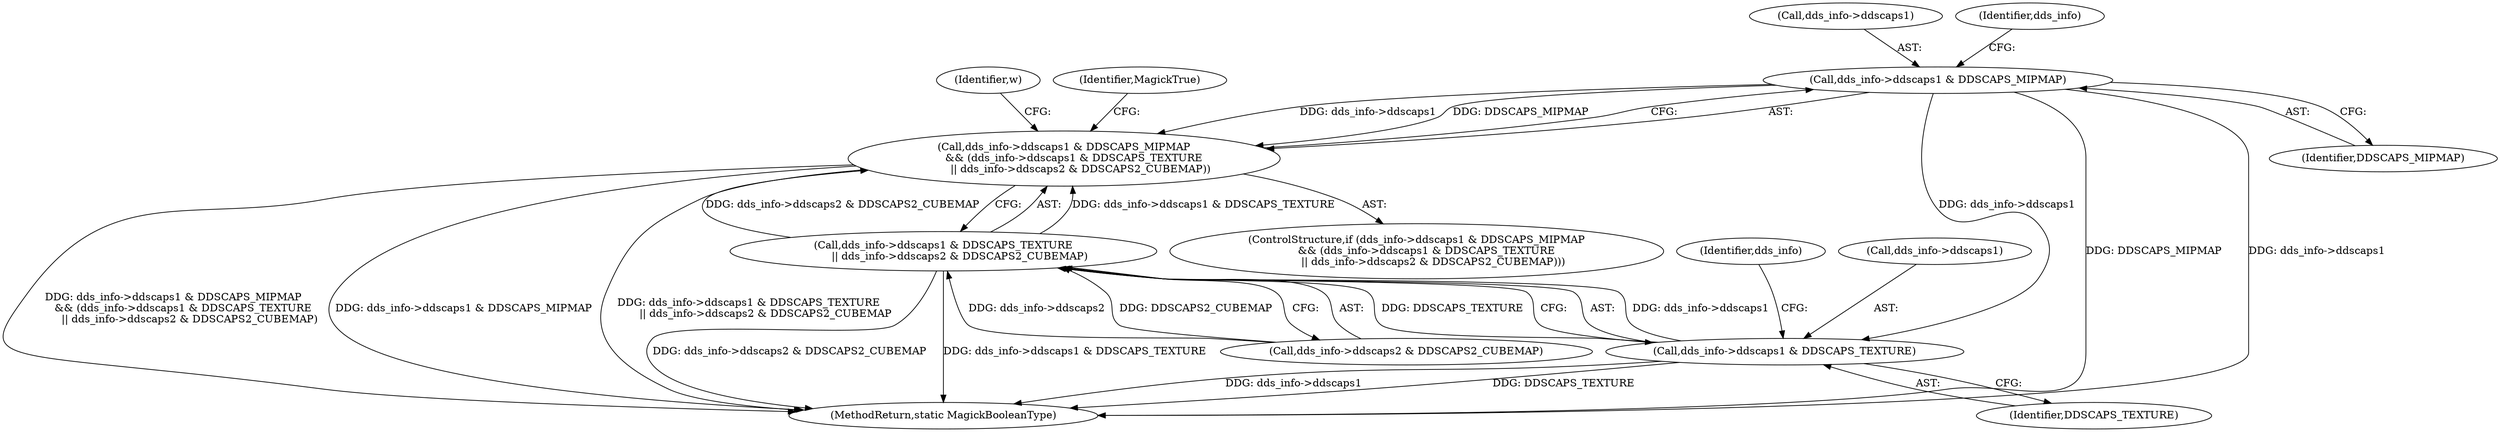 digraph "0_ImageMagick_3ab016764c7f787829d9065440d86f5609765110@pointer" {
"1000129" [label="(Call,dds_info->ddscaps1 & DDSCAPS_MIPMAP)"];
"1000128" [label="(Call,dds_info->ddscaps1 & DDSCAPS_MIPMAP\n      && (dds_info->ddscaps1 & DDSCAPS_TEXTURE\n          || dds_info->ddscaps2 & DDSCAPS2_CUBEMAP))"];
"1000135" [label="(Call,dds_info->ddscaps1 & DDSCAPS_TEXTURE)"];
"1000134" [label="(Call,dds_info->ddscaps1 & DDSCAPS_TEXTURE\n          || dds_info->ddscaps2 & DDSCAPS2_CUBEMAP)"];
"1000130" [label="(Call,dds_info->ddscaps1)"];
"1000133" [label="(Identifier,DDSCAPS_MIPMAP)"];
"1000203" [label="(MethodReturn,static MagickBooleanType)"];
"1000134" [label="(Call,dds_info->ddscaps1 & DDSCAPS_TEXTURE\n          || dds_info->ddscaps2 & DDSCAPS2_CUBEMAP)"];
"1000135" [label="(Call,dds_info->ddscaps1 & DDSCAPS_TEXTURE)"];
"1000137" [label="(Identifier,dds_info)"];
"1000128" [label="(Call,dds_info->ddscaps1 & DDSCAPS_MIPMAP\n      && (dds_info->ddscaps1 & DDSCAPS_TEXTURE\n          || dds_info->ddscaps2 & DDSCAPS2_CUBEMAP))"];
"1000147" [label="(Identifier,w)"];
"1000142" [label="(Identifier,dds_info)"];
"1000202" [label="(Identifier,MagickTrue)"];
"1000140" [label="(Call,dds_info->ddscaps2 & DDSCAPS2_CUBEMAP)"];
"1000139" [label="(Identifier,DDSCAPS_TEXTURE)"];
"1000129" [label="(Call,dds_info->ddscaps1 & DDSCAPS_MIPMAP)"];
"1000127" [label="(ControlStructure,if (dds_info->ddscaps1 & DDSCAPS_MIPMAP\n      && (dds_info->ddscaps1 & DDSCAPS_TEXTURE\n          || dds_info->ddscaps2 & DDSCAPS2_CUBEMAP)))"];
"1000136" [label="(Call,dds_info->ddscaps1)"];
"1000129" -> "1000128"  [label="AST: "];
"1000129" -> "1000133"  [label="CFG: "];
"1000130" -> "1000129"  [label="AST: "];
"1000133" -> "1000129"  [label="AST: "];
"1000137" -> "1000129"  [label="CFG: "];
"1000128" -> "1000129"  [label="CFG: "];
"1000129" -> "1000203"  [label="DDG: DDSCAPS_MIPMAP"];
"1000129" -> "1000203"  [label="DDG: dds_info->ddscaps1"];
"1000129" -> "1000128"  [label="DDG: dds_info->ddscaps1"];
"1000129" -> "1000128"  [label="DDG: DDSCAPS_MIPMAP"];
"1000129" -> "1000135"  [label="DDG: dds_info->ddscaps1"];
"1000128" -> "1000127"  [label="AST: "];
"1000128" -> "1000134"  [label="CFG: "];
"1000134" -> "1000128"  [label="AST: "];
"1000147" -> "1000128"  [label="CFG: "];
"1000202" -> "1000128"  [label="CFG: "];
"1000128" -> "1000203"  [label="DDG: dds_info->ddscaps1 & DDSCAPS_MIPMAP\n      && (dds_info->ddscaps1 & DDSCAPS_TEXTURE\n          || dds_info->ddscaps2 & DDSCAPS2_CUBEMAP)"];
"1000128" -> "1000203"  [label="DDG: dds_info->ddscaps1 & DDSCAPS_MIPMAP"];
"1000128" -> "1000203"  [label="DDG: dds_info->ddscaps1 & DDSCAPS_TEXTURE\n          || dds_info->ddscaps2 & DDSCAPS2_CUBEMAP"];
"1000134" -> "1000128"  [label="DDG: dds_info->ddscaps1 & DDSCAPS_TEXTURE"];
"1000134" -> "1000128"  [label="DDG: dds_info->ddscaps2 & DDSCAPS2_CUBEMAP"];
"1000135" -> "1000134"  [label="AST: "];
"1000135" -> "1000139"  [label="CFG: "];
"1000136" -> "1000135"  [label="AST: "];
"1000139" -> "1000135"  [label="AST: "];
"1000142" -> "1000135"  [label="CFG: "];
"1000134" -> "1000135"  [label="CFG: "];
"1000135" -> "1000203"  [label="DDG: DDSCAPS_TEXTURE"];
"1000135" -> "1000203"  [label="DDG: dds_info->ddscaps1"];
"1000135" -> "1000134"  [label="DDG: dds_info->ddscaps1"];
"1000135" -> "1000134"  [label="DDG: DDSCAPS_TEXTURE"];
"1000134" -> "1000140"  [label="CFG: "];
"1000140" -> "1000134"  [label="AST: "];
"1000134" -> "1000203"  [label="DDG: dds_info->ddscaps2 & DDSCAPS2_CUBEMAP"];
"1000134" -> "1000203"  [label="DDG: dds_info->ddscaps1 & DDSCAPS_TEXTURE"];
"1000140" -> "1000134"  [label="DDG: dds_info->ddscaps2"];
"1000140" -> "1000134"  [label="DDG: DDSCAPS2_CUBEMAP"];
}
